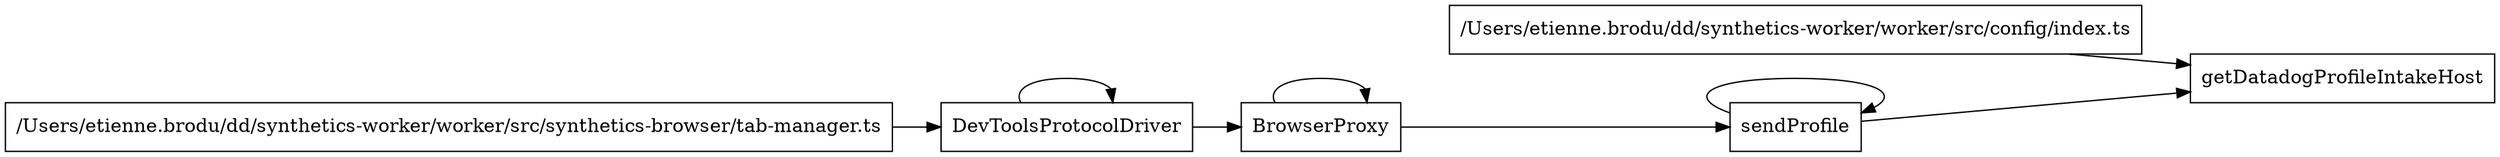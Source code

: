 digraph configDependents {
  rankdir=LR;
  node [shape=box]
  "BrowserProxy" -> "BrowserProxy"
  "DevToolsProtocolDriver" -> "BrowserProxy"
  "DevToolsProtocolDriver" -> "DevToolsProtocolDriver"
  "/Users/etienne.brodu/dd/synthetics-worker/worker/src/synthetics-browser/tab-manager.ts" -> "DevToolsProtocolDriver"
  "/Users/etienne.brodu/dd/synthetics-worker/worker/src/config/index.ts" -> "getDatadogProfileIntakeHost"
  "sendProfile" -> "getDatadogProfileIntakeHost"
  "sendProfile" -> "sendProfile"
  "BrowserProxy" -> "sendProfile"
}